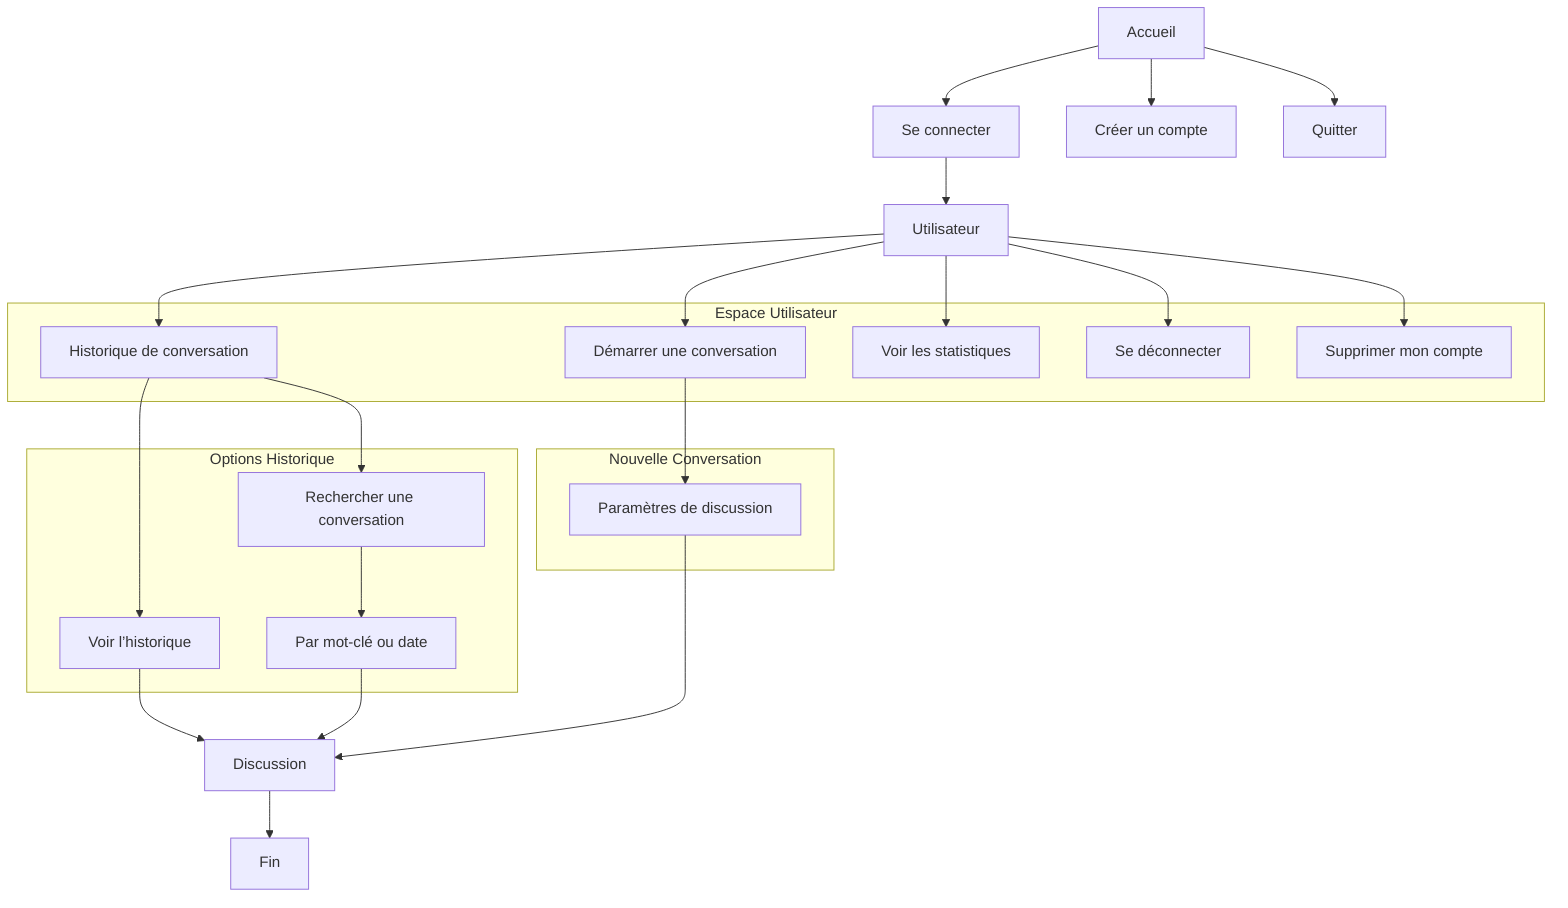 graph TD
  A["Accueil"] --> B["Se connecter"]
  A --> C["Créer un compte"]
  A --> D["Quitter"]

  B --> E["Utilisateur"]

  %% Sous-espace utilisateur
  subgraph "Espace Utilisateur"
    direction TB
    F["Démarrer une conversation"]
    G["Historique de conversation"]
    H["Voir les statistiques"]
    I["Se déconnecter"]
    J["Supprimer mon compte"]
  end

  E --> F
  E --> G
  E --> H
  E --> I
  E --> J

  %% Historique
  subgraph "Options Historique"
    direction TB
    G1["Voir l’historique"]
    G2["Rechercher une conversation"]
    G21["Par mot-clé ou date"]
  end

  G --> G1
  G --> G2
  G2 --> G21
  G1 --> Disc["Discussion"]
  G21 --> Disc

  %% Nouvelle conversation
  subgraph "Nouvelle Conversation"
    direction TB
    F1["Paramètres de discussion"]
  end

  F --> F1
  F1 --> Disc

  %% Fin
  Disc --> K["Fin"]